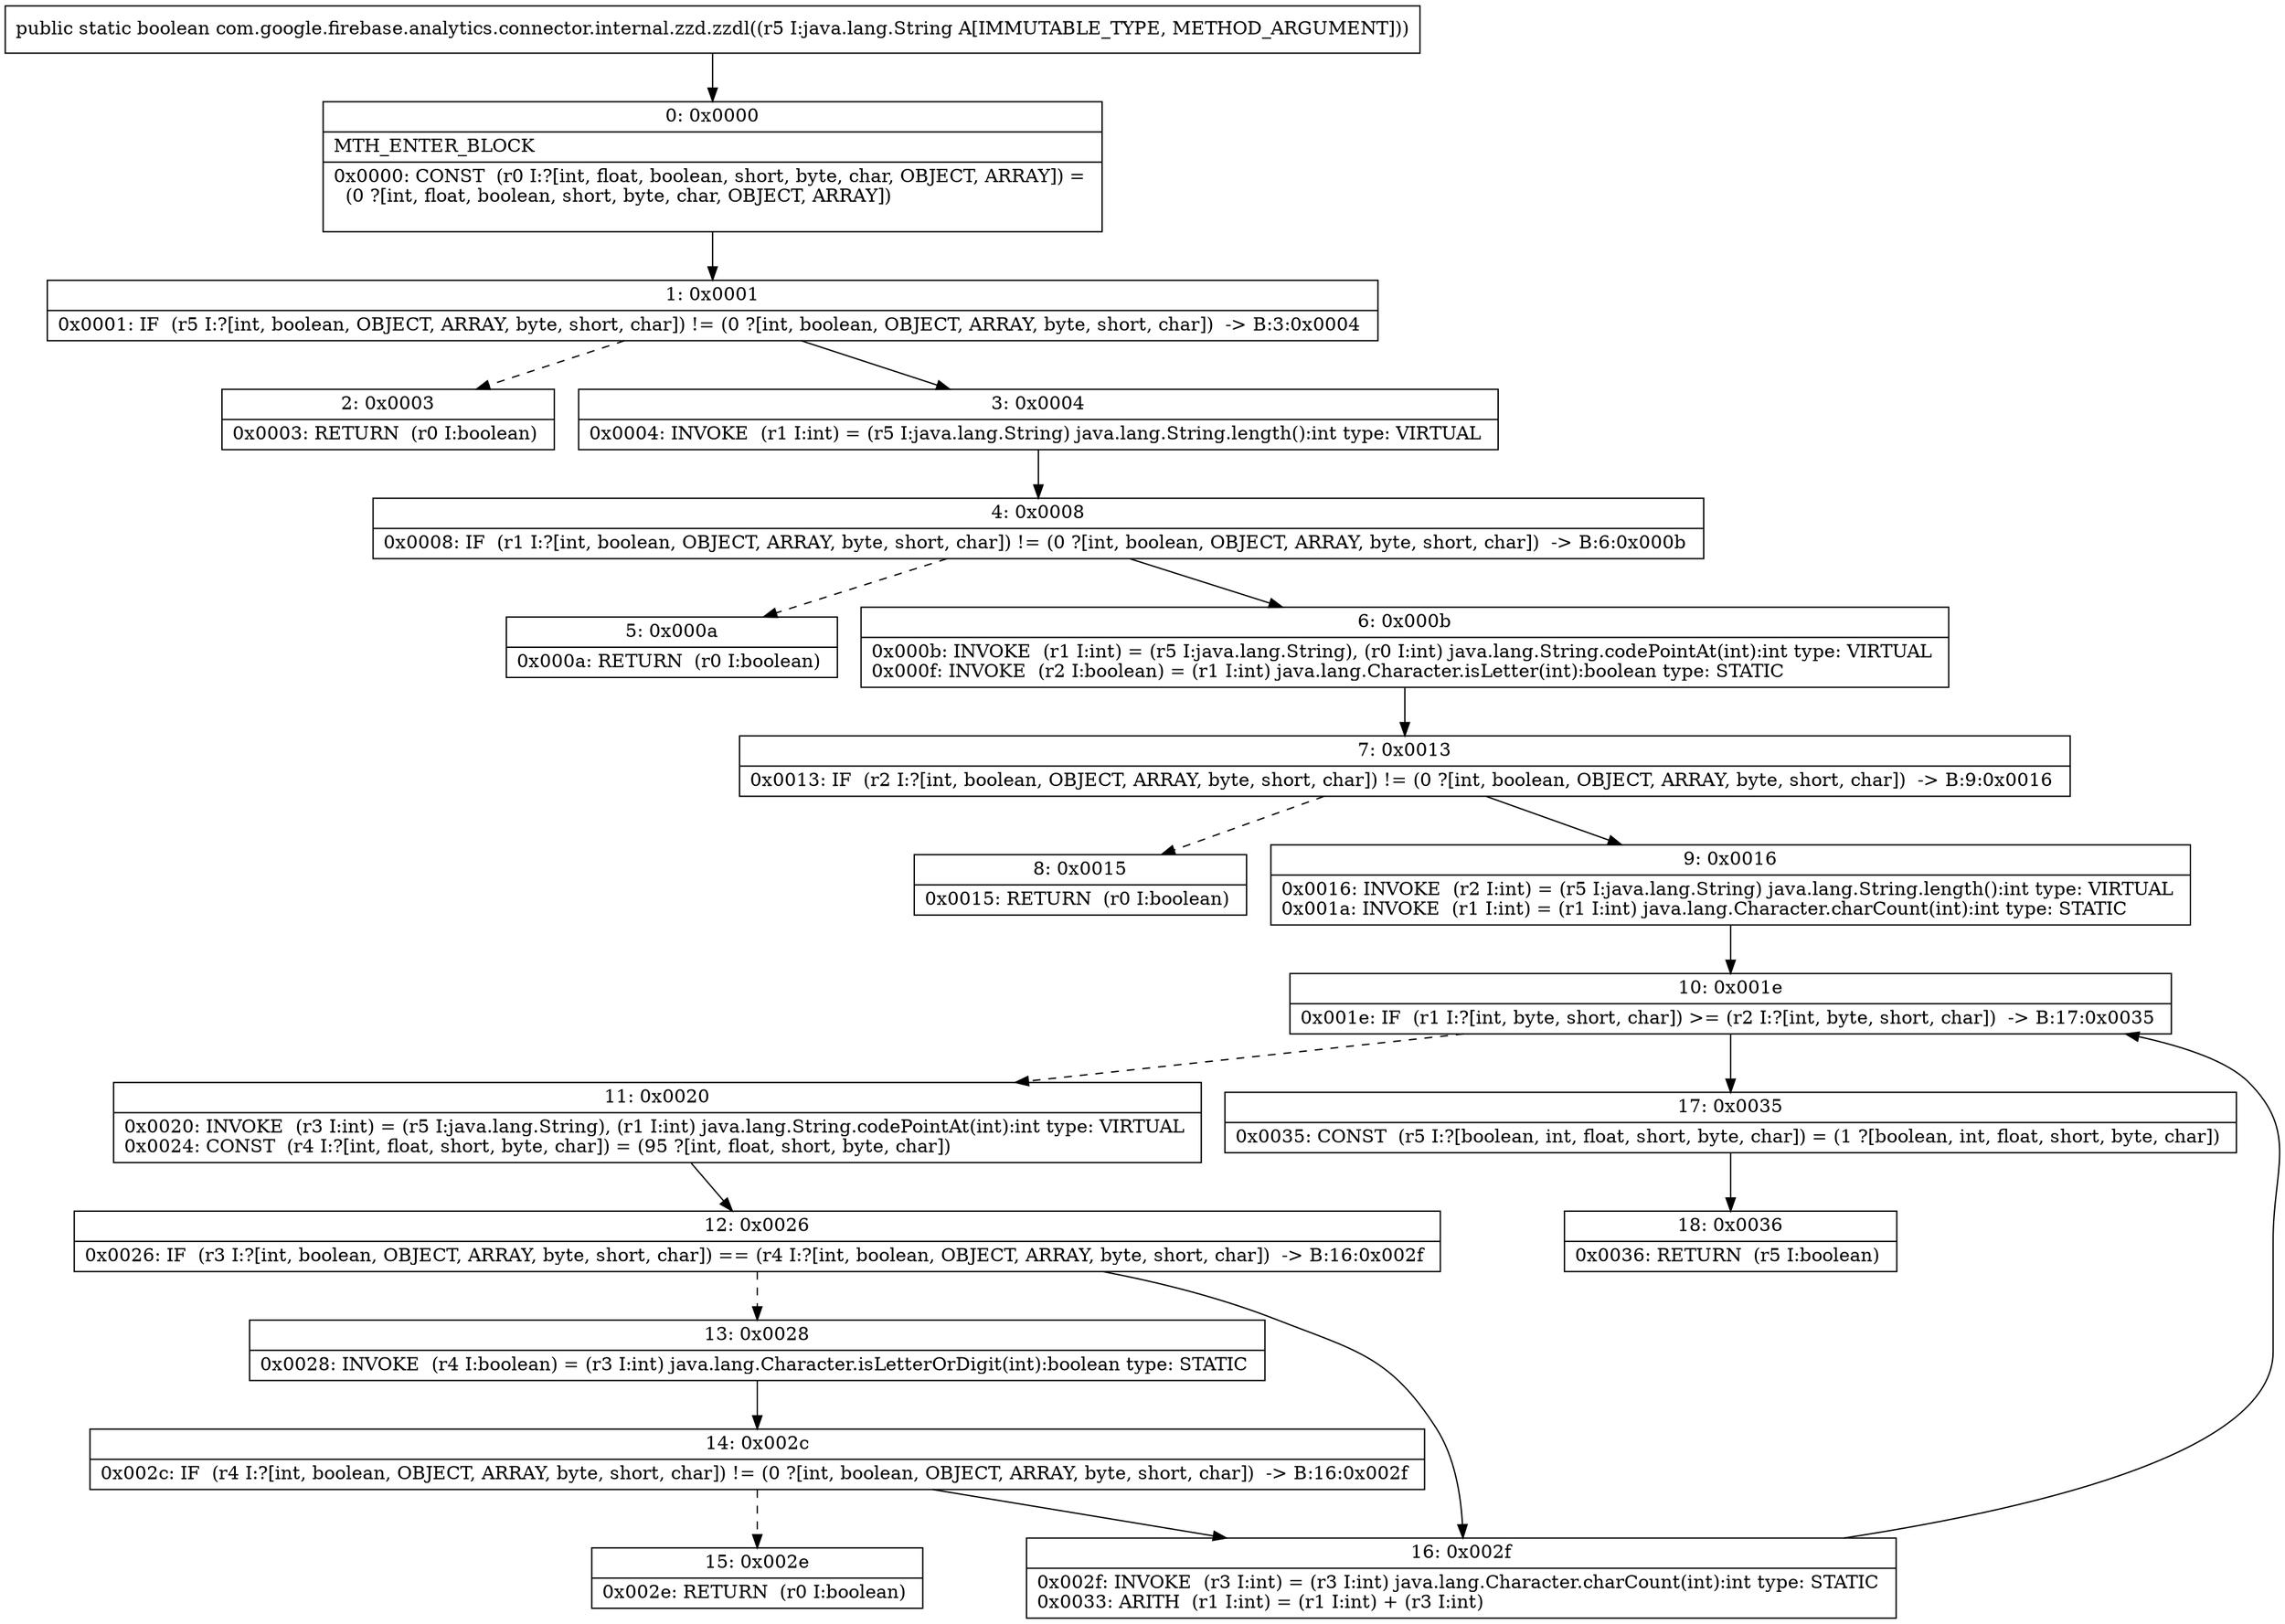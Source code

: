 digraph "CFG forcom.google.firebase.analytics.connector.internal.zzd.zzdl(Ljava\/lang\/String;)Z" {
Node_0 [shape=record,label="{0\:\ 0x0000|MTH_ENTER_BLOCK\l|0x0000: CONST  (r0 I:?[int, float, boolean, short, byte, char, OBJECT, ARRAY]) = \l  (0 ?[int, float, boolean, short, byte, char, OBJECT, ARRAY])\l \l}"];
Node_1 [shape=record,label="{1\:\ 0x0001|0x0001: IF  (r5 I:?[int, boolean, OBJECT, ARRAY, byte, short, char]) != (0 ?[int, boolean, OBJECT, ARRAY, byte, short, char])  \-\> B:3:0x0004 \l}"];
Node_2 [shape=record,label="{2\:\ 0x0003|0x0003: RETURN  (r0 I:boolean) \l}"];
Node_3 [shape=record,label="{3\:\ 0x0004|0x0004: INVOKE  (r1 I:int) = (r5 I:java.lang.String) java.lang.String.length():int type: VIRTUAL \l}"];
Node_4 [shape=record,label="{4\:\ 0x0008|0x0008: IF  (r1 I:?[int, boolean, OBJECT, ARRAY, byte, short, char]) != (0 ?[int, boolean, OBJECT, ARRAY, byte, short, char])  \-\> B:6:0x000b \l}"];
Node_5 [shape=record,label="{5\:\ 0x000a|0x000a: RETURN  (r0 I:boolean) \l}"];
Node_6 [shape=record,label="{6\:\ 0x000b|0x000b: INVOKE  (r1 I:int) = (r5 I:java.lang.String), (r0 I:int) java.lang.String.codePointAt(int):int type: VIRTUAL \l0x000f: INVOKE  (r2 I:boolean) = (r1 I:int) java.lang.Character.isLetter(int):boolean type: STATIC \l}"];
Node_7 [shape=record,label="{7\:\ 0x0013|0x0013: IF  (r2 I:?[int, boolean, OBJECT, ARRAY, byte, short, char]) != (0 ?[int, boolean, OBJECT, ARRAY, byte, short, char])  \-\> B:9:0x0016 \l}"];
Node_8 [shape=record,label="{8\:\ 0x0015|0x0015: RETURN  (r0 I:boolean) \l}"];
Node_9 [shape=record,label="{9\:\ 0x0016|0x0016: INVOKE  (r2 I:int) = (r5 I:java.lang.String) java.lang.String.length():int type: VIRTUAL \l0x001a: INVOKE  (r1 I:int) = (r1 I:int) java.lang.Character.charCount(int):int type: STATIC \l}"];
Node_10 [shape=record,label="{10\:\ 0x001e|0x001e: IF  (r1 I:?[int, byte, short, char]) \>= (r2 I:?[int, byte, short, char])  \-\> B:17:0x0035 \l}"];
Node_11 [shape=record,label="{11\:\ 0x0020|0x0020: INVOKE  (r3 I:int) = (r5 I:java.lang.String), (r1 I:int) java.lang.String.codePointAt(int):int type: VIRTUAL \l0x0024: CONST  (r4 I:?[int, float, short, byte, char]) = (95 ?[int, float, short, byte, char]) \l}"];
Node_12 [shape=record,label="{12\:\ 0x0026|0x0026: IF  (r3 I:?[int, boolean, OBJECT, ARRAY, byte, short, char]) == (r4 I:?[int, boolean, OBJECT, ARRAY, byte, short, char])  \-\> B:16:0x002f \l}"];
Node_13 [shape=record,label="{13\:\ 0x0028|0x0028: INVOKE  (r4 I:boolean) = (r3 I:int) java.lang.Character.isLetterOrDigit(int):boolean type: STATIC \l}"];
Node_14 [shape=record,label="{14\:\ 0x002c|0x002c: IF  (r4 I:?[int, boolean, OBJECT, ARRAY, byte, short, char]) != (0 ?[int, boolean, OBJECT, ARRAY, byte, short, char])  \-\> B:16:0x002f \l}"];
Node_15 [shape=record,label="{15\:\ 0x002e|0x002e: RETURN  (r0 I:boolean) \l}"];
Node_16 [shape=record,label="{16\:\ 0x002f|0x002f: INVOKE  (r3 I:int) = (r3 I:int) java.lang.Character.charCount(int):int type: STATIC \l0x0033: ARITH  (r1 I:int) = (r1 I:int) + (r3 I:int) \l}"];
Node_17 [shape=record,label="{17\:\ 0x0035|0x0035: CONST  (r5 I:?[boolean, int, float, short, byte, char]) = (1 ?[boolean, int, float, short, byte, char]) \l}"];
Node_18 [shape=record,label="{18\:\ 0x0036|0x0036: RETURN  (r5 I:boolean) \l}"];
MethodNode[shape=record,label="{public static boolean com.google.firebase.analytics.connector.internal.zzd.zzdl((r5 I:java.lang.String A[IMMUTABLE_TYPE, METHOD_ARGUMENT])) }"];
MethodNode -> Node_0;
Node_0 -> Node_1;
Node_1 -> Node_2[style=dashed];
Node_1 -> Node_3;
Node_3 -> Node_4;
Node_4 -> Node_5[style=dashed];
Node_4 -> Node_6;
Node_6 -> Node_7;
Node_7 -> Node_8[style=dashed];
Node_7 -> Node_9;
Node_9 -> Node_10;
Node_10 -> Node_11[style=dashed];
Node_10 -> Node_17;
Node_11 -> Node_12;
Node_12 -> Node_13[style=dashed];
Node_12 -> Node_16;
Node_13 -> Node_14;
Node_14 -> Node_15[style=dashed];
Node_14 -> Node_16;
Node_16 -> Node_10;
Node_17 -> Node_18;
}

